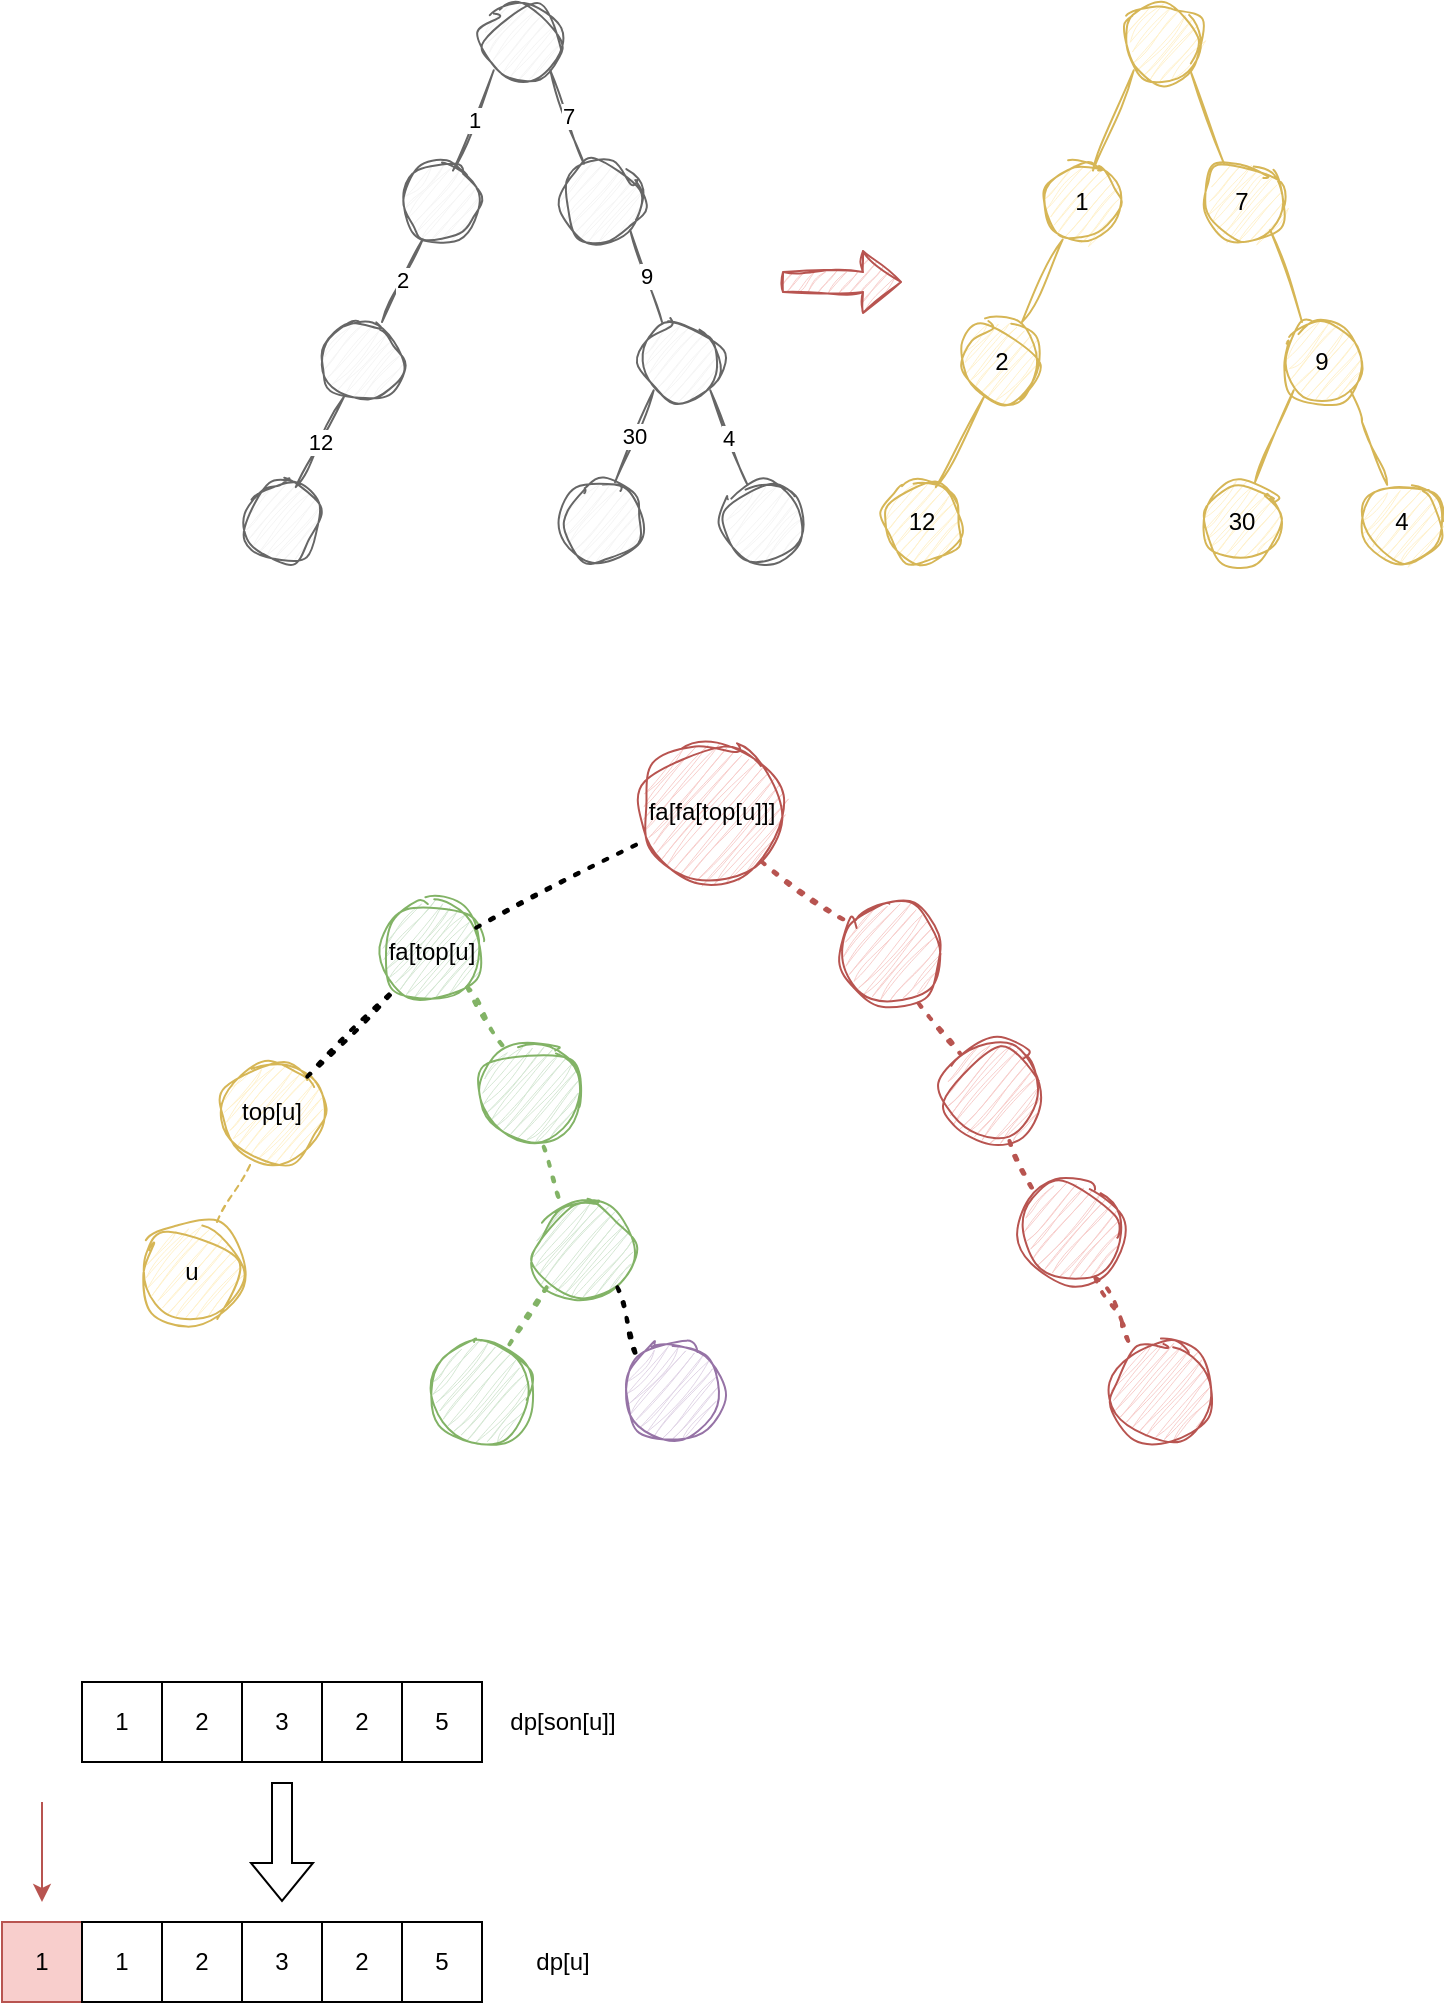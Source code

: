 <mxfile version="26.0.4">
  <diagram name="第 1 页" id="Zpbtb6DetR6FBaemdAR8">
    <mxGraphModel dx="658" dy="453" grid="1" gridSize="10" guides="1" tooltips="1" connect="1" arrows="1" fold="1" page="1" pageScale="1" pageWidth="827" pageHeight="1169" math="0" shadow="0">
      <root>
        <mxCell id="0" />
        <mxCell id="1" parent="0" />
        <mxCell id="mcDAlcP-e7JSerg0xwQu-1" value="" style="ellipse;whiteSpace=wrap;html=1;aspect=fixed;sketch=1;curveFitting=1;jiggle=2;shadow=0;fillColor=#f5f5f5;fontColor=#333333;strokeColor=#666666;" parent="1" vertex="1">
          <mxGeometry x="320" y="120" width="40" height="40" as="geometry" />
        </mxCell>
        <mxCell id="mcDAlcP-e7JSerg0xwQu-2" value="" style="ellipse;whiteSpace=wrap;html=1;aspect=fixed;sketch=1;curveFitting=1;jiggle=2;shadow=0;fillColor=#f5f5f5;fontColor=#333333;strokeColor=#666666;" parent="1" vertex="1">
          <mxGeometry x="360" y="200" width="40" height="40" as="geometry" />
        </mxCell>
        <mxCell id="mcDAlcP-e7JSerg0xwQu-3" value="" style="ellipse;whiteSpace=wrap;html=1;aspect=fixed;sketch=1;curveFitting=1;jiggle=2;shadow=0;fillColor=#f5f5f5;fontColor=#333333;strokeColor=#666666;" parent="1" vertex="1">
          <mxGeometry x="280" y="200" width="40" height="40" as="geometry" />
        </mxCell>
        <mxCell id="mcDAlcP-e7JSerg0xwQu-4" value="" style="ellipse;whiteSpace=wrap;html=1;aspect=fixed;sketch=1;curveFitting=1;jiggle=2;shadow=0;fillColor=#f5f5f5;fontColor=#333333;strokeColor=#666666;" parent="1" vertex="1">
          <mxGeometry x="240" y="280" width="40" height="40" as="geometry" />
        </mxCell>
        <mxCell id="mcDAlcP-e7JSerg0xwQu-5" value="" style="ellipse;whiteSpace=wrap;html=1;aspect=fixed;sketch=1;curveFitting=1;jiggle=2;shadow=0;fillColor=#f5f5f5;fontColor=#333333;strokeColor=#666666;" parent="1" vertex="1">
          <mxGeometry x="200" y="360" width="40" height="40" as="geometry" />
        </mxCell>
        <mxCell id="mcDAlcP-e7JSerg0xwQu-6" value="" style="ellipse;whiteSpace=wrap;html=1;aspect=fixed;sketch=1;curveFitting=1;jiggle=2;shadow=0;fillColor=#f5f5f5;fontColor=#333333;strokeColor=#666666;" parent="1" vertex="1">
          <mxGeometry x="400" y="280" width="40" height="40" as="geometry" />
        </mxCell>
        <mxCell id="mcDAlcP-e7JSerg0xwQu-7" value="" style="ellipse;whiteSpace=wrap;html=1;aspect=fixed;sketch=1;curveFitting=1;jiggle=2;shadow=0;fillColor=#f5f5f5;fontColor=#333333;strokeColor=#666666;" parent="1" vertex="1">
          <mxGeometry x="360" y="360" width="40" height="40" as="geometry" />
        </mxCell>
        <mxCell id="mcDAlcP-e7JSerg0xwQu-8" value="" style="ellipse;whiteSpace=wrap;html=1;aspect=fixed;sketch=1;curveFitting=1;jiggle=2;shadow=0;fillColor=#f5f5f5;fontColor=#333333;strokeColor=#666666;" parent="1" vertex="1">
          <mxGeometry x="440" y="360" width="40" height="40" as="geometry" />
        </mxCell>
        <mxCell id="mcDAlcP-e7JSerg0xwQu-10" value="1" style="endArrow=none;html=1;rounded=0;entryX=0;entryY=1;entryDx=0;entryDy=0;exitX=0.637;exitY=0.107;exitDx=0;exitDy=0;exitPerimeter=0;sketch=1;curveFitting=1;jiggle=2;fillColor=#f5f5f5;strokeColor=#666666;" parent="1" source="mcDAlcP-e7JSerg0xwQu-3" target="mcDAlcP-e7JSerg0xwQu-1" edge="1">
          <mxGeometry width="50" height="50" relative="1" as="geometry">
            <mxPoint x="390" y="250" as="sourcePoint" />
            <mxPoint x="440" y="200" as="targetPoint" />
          </mxGeometry>
        </mxCell>
        <mxCell id="mcDAlcP-e7JSerg0xwQu-11" value="7" style="endArrow=none;html=1;rounded=0;entryX=1;entryY=1;entryDx=0;entryDy=0;exitX=0.275;exitY=0.021;exitDx=0;exitDy=0;exitPerimeter=0;sketch=1;curveFitting=1;jiggle=2;fillColor=#f5f5f5;strokeColor=#666666;" parent="1" source="mcDAlcP-e7JSerg0xwQu-2" target="mcDAlcP-e7JSerg0xwQu-1" edge="1">
          <mxGeometry width="50" height="50" relative="1" as="geometry">
            <mxPoint x="315" y="214" as="sourcePoint" />
            <mxPoint x="336" y="164" as="targetPoint" />
          </mxGeometry>
        </mxCell>
        <mxCell id="mcDAlcP-e7JSerg0xwQu-12" value="2" style="endArrow=none;html=1;rounded=0;entryX=0.258;entryY=0.969;entryDx=0;entryDy=0;exitX=0.75;exitY=0;exitDx=0;exitDy=0;exitPerimeter=0;sketch=1;curveFitting=1;jiggle=2;entryPerimeter=0;fillColor=#f5f5f5;strokeColor=#666666;" parent="1" source="mcDAlcP-e7JSerg0xwQu-4" target="mcDAlcP-e7JSerg0xwQu-3" edge="1">
          <mxGeometry width="50" height="50" relative="1" as="geometry">
            <mxPoint x="325" y="224" as="sourcePoint" />
            <mxPoint x="346" y="174" as="targetPoint" />
          </mxGeometry>
        </mxCell>
        <mxCell id="mcDAlcP-e7JSerg0xwQu-13" value="12" style="endArrow=none;html=1;rounded=0;entryX=0.275;entryY=0.934;entryDx=0;entryDy=0;exitX=0.672;exitY=0.064;exitDx=0;exitDy=0;exitPerimeter=0;sketch=1;curveFitting=1;jiggle=2;entryPerimeter=0;fillColor=#f5f5f5;strokeColor=#666666;" parent="1" source="mcDAlcP-e7JSerg0xwQu-5" target="mcDAlcP-e7JSerg0xwQu-4" edge="1">
          <mxGeometry width="50" height="50" relative="1" as="geometry">
            <mxPoint x="335" y="234" as="sourcePoint" />
            <mxPoint x="356" y="184" as="targetPoint" />
          </mxGeometry>
        </mxCell>
        <mxCell id="mcDAlcP-e7JSerg0xwQu-14" value="9" style="endArrow=none;html=1;rounded=0;entryX=1;entryY=1;entryDx=0;entryDy=0;exitX=0.25;exitY=0;exitDx=0;exitDy=0;exitPerimeter=0;sketch=1;curveFitting=1;jiggle=2;fillColor=#f5f5f5;strokeColor=#666666;" parent="1" source="mcDAlcP-e7JSerg0xwQu-6" target="mcDAlcP-e7JSerg0xwQu-2" edge="1">
          <mxGeometry width="50" height="50" relative="1" as="geometry">
            <mxPoint x="345" y="244" as="sourcePoint" />
            <mxPoint x="366" y="194" as="targetPoint" />
          </mxGeometry>
        </mxCell>
        <mxCell id="mcDAlcP-e7JSerg0xwQu-15" value="30" style="endArrow=none;html=1;rounded=0;entryX=0;entryY=1;entryDx=0;entryDy=0;exitX=0.663;exitY=0.003;exitDx=0;exitDy=0;exitPerimeter=0;sketch=1;curveFitting=1;jiggle=2;fillColor=#f5f5f5;strokeColor=#666666;" parent="1" source="mcDAlcP-e7JSerg0xwQu-7" target="mcDAlcP-e7JSerg0xwQu-6" edge="1">
          <mxGeometry width="50" height="50" relative="1" as="geometry">
            <mxPoint x="355" y="254" as="sourcePoint" />
            <mxPoint x="376" y="204" as="targetPoint" />
          </mxGeometry>
        </mxCell>
        <mxCell id="mcDAlcP-e7JSerg0xwQu-16" value="4" style="endArrow=none;html=1;rounded=0;entryX=1;entryY=1;entryDx=0;entryDy=0;sketch=1;curveFitting=1;jiggle=2;fillColor=#f5f5f5;strokeColor=#666666;" parent="1" source="mcDAlcP-e7JSerg0xwQu-8" target="mcDAlcP-e7JSerg0xwQu-6" edge="1">
          <mxGeometry width="50" height="50" relative="1" as="geometry">
            <mxPoint x="365" y="264" as="sourcePoint" />
            <mxPoint x="386" y="214" as="targetPoint" />
          </mxGeometry>
        </mxCell>
        <mxCell id="mcDAlcP-e7JSerg0xwQu-17" value="" style="ellipse;whiteSpace=wrap;html=1;aspect=fixed;sketch=1;curveFitting=1;jiggle=2;shadow=0;fillColor=#fff2cc;strokeColor=#d6b656;" parent="1" vertex="1">
          <mxGeometry x="640" y="120" width="40" height="40" as="geometry" />
        </mxCell>
        <mxCell id="mcDAlcP-e7JSerg0xwQu-18" value="7" style="ellipse;whiteSpace=wrap;html=1;aspect=fixed;sketch=1;curveFitting=1;jiggle=2;shadow=0;fillColor=#fff2cc;strokeColor=#d6b656;" parent="1" vertex="1">
          <mxGeometry x="680" y="200" width="40" height="40" as="geometry" />
        </mxCell>
        <mxCell id="mcDAlcP-e7JSerg0xwQu-19" value="1" style="ellipse;whiteSpace=wrap;html=1;aspect=fixed;sketch=1;curveFitting=1;jiggle=2;shadow=0;fillColor=#fff2cc;strokeColor=#d6b656;" parent="1" vertex="1">
          <mxGeometry x="600" y="200" width="40" height="40" as="geometry" />
        </mxCell>
        <mxCell id="mcDAlcP-e7JSerg0xwQu-20" value="2" style="ellipse;whiteSpace=wrap;html=1;aspect=fixed;sketch=1;curveFitting=1;jiggle=2;shadow=0;fillColor=#fff2cc;strokeColor=#d6b656;" parent="1" vertex="1">
          <mxGeometry x="560" y="280" width="40" height="40" as="geometry" />
        </mxCell>
        <mxCell id="mcDAlcP-e7JSerg0xwQu-21" value="12" style="ellipse;whiteSpace=wrap;html=1;aspect=fixed;sketch=1;curveFitting=1;jiggle=2;shadow=0;fillColor=#fff2cc;strokeColor=#d6b656;" parent="1" vertex="1">
          <mxGeometry x="520" y="360" width="40" height="40" as="geometry" />
        </mxCell>
        <mxCell id="mcDAlcP-e7JSerg0xwQu-22" value="9" style="ellipse;whiteSpace=wrap;html=1;aspect=fixed;sketch=1;curveFitting=1;jiggle=2;shadow=0;fillColor=#fff2cc;strokeColor=#d6b656;" parent="1" vertex="1">
          <mxGeometry x="720" y="280" width="40" height="40" as="geometry" />
        </mxCell>
        <mxCell id="mcDAlcP-e7JSerg0xwQu-23" value="30" style="ellipse;whiteSpace=wrap;html=1;aspect=fixed;sketch=1;curveFitting=1;jiggle=2;shadow=0;fillColor=#fff2cc;strokeColor=#d6b656;" parent="1" vertex="1">
          <mxGeometry x="680" y="360" width="40" height="40" as="geometry" />
        </mxCell>
        <mxCell id="mcDAlcP-e7JSerg0xwQu-24" value="4" style="ellipse;whiteSpace=wrap;html=1;aspect=fixed;sketch=1;curveFitting=1;jiggle=2;shadow=0;fillColor=#fff2cc;strokeColor=#d6b656;" parent="1" vertex="1">
          <mxGeometry x="760" y="360" width="40" height="40" as="geometry" />
        </mxCell>
        <mxCell id="mcDAlcP-e7JSerg0xwQu-25" value="" style="endArrow=none;html=1;rounded=0;entryX=0;entryY=1;entryDx=0;entryDy=0;exitX=0.637;exitY=0.107;exitDx=0;exitDy=0;exitPerimeter=0;sketch=1;curveFitting=1;jiggle=2;fillColor=#fff2cc;strokeColor=#d6b656;" parent="1" source="mcDAlcP-e7JSerg0xwQu-19" target="mcDAlcP-e7JSerg0xwQu-17" edge="1">
          <mxGeometry width="50" height="50" relative="1" as="geometry">
            <mxPoint x="710" y="250" as="sourcePoint" />
            <mxPoint x="760" y="200" as="targetPoint" />
          </mxGeometry>
        </mxCell>
        <mxCell id="mcDAlcP-e7JSerg0xwQu-26" value="" style="endArrow=none;html=1;rounded=0;entryX=1;entryY=1;entryDx=0;entryDy=0;exitX=0.275;exitY=0.021;exitDx=0;exitDy=0;exitPerimeter=0;sketch=1;curveFitting=1;jiggle=2;fillColor=#fff2cc;strokeColor=#d6b656;" parent="1" source="mcDAlcP-e7JSerg0xwQu-18" target="mcDAlcP-e7JSerg0xwQu-17" edge="1">
          <mxGeometry width="50" height="50" relative="1" as="geometry">
            <mxPoint x="635" y="214" as="sourcePoint" />
            <mxPoint x="656" y="164" as="targetPoint" />
          </mxGeometry>
        </mxCell>
        <mxCell id="mcDAlcP-e7JSerg0xwQu-27" value="" style="endArrow=none;html=1;rounded=0;entryX=0.258;entryY=0.969;entryDx=0;entryDy=0;exitX=0.75;exitY=0;exitDx=0;exitDy=0;exitPerimeter=0;sketch=1;curveFitting=1;jiggle=2;entryPerimeter=0;fillColor=#fff2cc;strokeColor=#d6b656;" parent="1" source="mcDAlcP-e7JSerg0xwQu-20" target="mcDAlcP-e7JSerg0xwQu-19" edge="1">
          <mxGeometry width="50" height="50" relative="1" as="geometry">
            <mxPoint x="645" y="224" as="sourcePoint" />
            <mxPoint x="666" y="174" as="targetPoint" />
          </mxGeometry>
        </mxCell>
        <mxCell id="mcDAlcP-e7JSerg0xwQu-28" value="" style="endArrow=none;html=1;rounded=0;entryX=0.275;entryY=0.934;entryDx=0;entryDy=0;exitX=0.672;exitY=0.064;exitDx=0;exitDy=0;exitPerimeter=0;sketch=1;curveFitting=1;jiggle=2;entryPerimeter=0;fillColor=#fff2cc;strokeColor=#d6b656;" parent="1" source="mcDAlcP-e7JSerg0xwQu-21" target="mcDAlcP-e7JSerg0xwQu-20" edge="1">
          <mxGeometry x="0.018" y="-1" width="50" height="50" relative="1" as="geometry">
            <mxPoint x="655" y="234" as="sourcePoint" />
            <mxPoint x="676" y="184" as="targetPoint" />
            <mxPoint as="offset" />
          </mxGeometry>
        </mxCell>
        <mxCell id="mcDAlcP-e7JSerg0xwQu-29" value="" style="endArrow=none;html=1;rounded=0;entryX=1;entryY=1;entryDx=0;entryDy=0;exitX=0.25;exitY=0;exitDx=0;exitDy=0;exitPerimeter=0;sketch=1;curveFitting=1;jiggle=2;fillColor=#fff2cc;strokeColor=#d6b656;" parent="1" source="mcDAlcP-e7JSerg0xwQu-22" target="mcDAlcP-e7JSerg0xwQu-18" edge="1">
          <mxGeometry width="50" height="50" relative="1" as="geometry">
            <mxPoint x="665" y="244" as="sourcePoint" />
            <mxPoint x="686" y="194" as="targetPoint" />
          </mxGeometry>
        </mxCell>
        <mxCell id="mcDAlcP-e7JSerg0xwQu-30" value="" style="endArrow=none;html=1;rounded=0;entryX=0;entryY=1;entryDx=0;entryDy=0;exitX=0.663;exitY=0.003;exitDx=0;exitDy=0;exitPerimeter=0;sketch=1;curveFitting=1;jiggle=2;fillColor=#fff2cc;strokeColor=#d6b656;" parent="1" source="mcDAlcP-e7JSerg0xwQu-23" target="mcDAlcP-e7JSerg0xwQu-22" edge="1">
          <mxGeometry width="50" height="50" relative="1" as="geometry">
            <mxPoint x="675" y="254" as="sourcePoint" />
            <mxPoint x="696" y="204" as="targetPoint" />
          </mxGeometry>
        </mxCell>
        <mxCell id="mcDAlcP-e7JSerg0xwQu-31" value="" style="endArrow=none;html=1;rounded=0;entryX=1;entryY=1;entryDx=0;entryDy=0;sketch=1;curveFitting=1;jiggle=2;fillColor=#fff2cc;strokeColor=#d6b656;" parent="1" source="mcDAlcP-e7JSerg0xwQu-24" target="mcDAlcP-e7JSerg0xwQu-22" edge="1">
          <mxGeometry width="50" height="50" relative="1" as="geometry">
            <mxPoint x="685" y="264" as="sourcePoint" />
            <mxPoint x="706" y="214" as="targetPoint" />
            <Array as="points">
              <mxPoint x="760" y="330" />
            </Array>
          </mxGeometry>
        </mxCell>
        <mxCell id="mcDAlcP-e7JSerg0xwQu-33" value="" style="shape=flexArrow;endArrow=classic;html=1;rounded=0;fillColor=#f8cecc;strokeColor=#b85450;sketch=1;curveFitting=1;jiggle=2;" parent="1" edge="1">
          <mxGeometry width="50" height="50" relative="1" as="geometry">
            <mxPoint x="470" y="260" as="sourcePoint" />
            <mxPoint x="530" y="260" as="targetPoint" />
          </mxGeometry>
        </mxCell>
        <mxCell id="mcDAlcP-e7JSerg0xwQu-34" value="u" style="ellipse;whiteSpace=wrap;html=1;aspect=fixed;sketch=1;curveFitting=1;jiggle=2;fillColor=#fff2cc;strokeColor=#d6b656;" parent="1" vertex="1">
          <mxGeometry x="150" y="730" width="50" height="50" as="geometry" />
        </mxCell>
        <mxCell id="mcDAlcP-e7JSerg0xwQu-35" value="top[u]" style="ellipse;whiteSpace=wrap;html=1;aspect=fixed;sketch=1;curveFitting=1;jiggle=2;fillColor=#fff2cc;strokeColor=#d6b656;" parent="1" vertex="1">
          <mxGeometry x="190" y="650" width="50" height="50" as="geometry" />
        </mxCell>
        <mxCell id="mcDAlcP-e7JSerg0xwQu-36" value="" style="endArrow=none;dashed=1;html=1;rounded=0;exitX=0.75;exitY=0;exitDx=0;exitDy=0;exitPerimeter=0;entryX=0.281;entryY=1.029;entryDx=0;entryDy=0;entryPerimeter=0;sketch=1;curveFitting=1;jiggle=2;fillColor=#fff2cc;strokeColor=#d6b656;" parent="1" source="mcDAlcP-e7JSerg0xwQu-34" target="mcDAlcP-e7JSerg0xwQu-35" edge="1">
          <mxGeometry width="50" height="50" relative="1" as="geometry">
            <mxPoint x="450" y="560" as="sourcePoint" />
            <mxPoint x="500" y="510" as="targetPoint" />
          </mxGeometry>
        </mxCell>
        <mxCell id="mcDAlcP-e7JSerg0xwQu-38" value="fa[top[u]" style="ellipse;whiteSpace=wrap;html=1;aspect=fixed;sketch=1;curveFitting=1;jiggle=2;fillColor=#d5e8d4;strokeColor=#82b366;" parent="1" vertex="1">
          <mxGeometry x="270" y="570" width="50" height="50" as="geometry" />
        </mxCell>
        <mxCell id="mcDAlcP-e7JSerg0xwQu-39" value="" style="endArrow=none;dashed=1;html=1;dashPattern=1 3;strokeWidth=2;rounded=0;exitX=1;exitY=0;exitDx=0;exitDy=0;sketch=1;curveFitting=1;jiggle=2;" parent="1" source="mcDAlcP-e7JSerg0xwQu-35" target="mcDAlcP-e7JSerg0xwQu-38" edge="1">
          <mxGeometry width="50" height="50" relative="1" as="geometry">
            <mxPoint x="450" y="560" as="sourcePoint" />
            <mxPoint x="500" y="510" as="targetPoint" />
          </mxGeometry>
        </mxCell>
        <mxCell id="mcDAlcP-e7JSerg0xwQu-41" value="" style="ellipse;whiteSpace=wrap;html=1;aspect=fixed;sketch=1;curveFitting=1;jiggle=2;fillColor=#d5e8d4;strokeColor=#82b366;" parent="1" vertex="1">
          <mxGeometry x="320" y="640" width="50" height="50" as="geometry" />
        </mxCell>
        <mxCell id="mcDAlcP-e7JSerg0xwQu-42" value="" style="ellipse;whiteSpace=wrap;html=1;aspect=fixed;sketch=1;curveFitting=1;jiggle=2;fillColor=#d5e8d4;strokeColor=#82b366;" parent="1" vertex="1">
          <mxGeometry x="345" y="720" width="50" height="50" as="geometry" />
        </mxCell>
        <mxCell id="mcDAlcP-e7JSerg0xwQu-43" value="" style="ellipse;whiteSpace=wrap;html=1;aspect=fixed;sketch=1;curveFitting=1;jiggle=2;fillColor=#d5e8d4;strokeColor=#82b366;" parent="1" vertex="1">
          <mxGeometry x="295" y="790" width="50" height="50" as="geometry" />
        </mxCell>
        <mxCell id="mcDAlcP-e7JSerg0xwQu-44" value="" style="ellipse;whiteSpace=wrap;html=1;aspect=fixed;sketch=1;curveFitting=1;jiggle=2;fillColor=#e1d5e7;strokeColor=#9673a6;" parent="1" vertex="1">
          <mxGeometry x="390" y="790" width="50" height="50" as="geometry" />
        </mxCell>
        <mxCell id="mcDAlcP-e7JSerg0xwQu-45" value="" style="endArrow=none;dashed=1;html=1;dashPattern=1 3;strokeWidth=2;rounded=0;exitX=1;exitY=1;exitDx=0;exitDy=0;sketch=1;curveFitting=1;jiggle=2;fillColor=#d5e8d4;strokeColor=#82b366;" parent="1" source="mcDAlcP-e7JSerg0xwQu-38" target="mcDAlcP-e7JSerg0xwQu-41" edge="1">
          <mxGeometry width="50" height="50" relative="1" as="geometry">
            <mxPoint x="450" y="730" as="sourcePoint" />
            <mxPoint x="500" y="680" as="targetPoint" />
          </mxGeometry>
        </mxCell>
        <mxCell id="mcDAlcP-e7JSerg0xwQu-46" value="" style="endArrow=none;dashed=1;html=1;dashPattern=1 3;strokeWidth=2;rounded=0;exitX=0.617;exitY=1.048;exitDx=0;exitDy=0;sketch=1;curveFitting=1;jiggle=2;exitPerimeter=0;entryX=0.283;entryY=0.015;entryDx=0;entryDy=0;entryPerimeter=0;fillColor=#d5e8d4;strokeColor=#82b366;" parent="1" source="mcDAlcP-e7JSerg0xwQu-41" target="mcDAlcP-e7JSerg0xwQu-42" edge="1">
          <mxGeometry width="50" height="50" relative="1" as="geometry">
            <mxPoint x="323" y="623" as="sourcePoint" />
            <mxPoint x="342" y="654" as="targetPoint" />
          </mxGeometry>
        </mxCell>
        <mxCell id="mcDAlcP-e7JSerg0xwQu-47" value="" style="endArrow=none;dashed=1;html=1;dashPattern=1 3;strokeWidth=2;rounded=0;exitX=0.775;exitY=0.023;exitDx=0;exitDy=0;sketch=1;curveFitting=1;jiggle=2;exitPerimeter=0;entryX=0;entryY=1;entryDx=0;entryDy=0;fillColor=#d5e8d4;strokeColor=#82b366;" parent="1" source="mcDAlcP-e7JSerg0xwQu-43" target="mcDAlcP-e7JSerg0xwQu-42" edge="1">
          <mxGeometry width="50" height="50" relative="1" as="geometry">
            <mxPoint x="333" y="633" as="sourcePoint" />
            <mxPoint x="352" y="664" as="targetPoint" />
          </mxGeometry>
        </mxCell>
        <mxCell id="mcDAlcP-e7JSerg0xwQu-48" value="" style="endArrow=none;dashed=1;html=1;dashPattern=1 3;strokeWidth=2;rounded=0;exitX=1;exitY=1;exitDx=0;exitDy=0;sketch=1;curveFitting=1;jiggle=2;entryX=0;entryY=0;entryDx=0;entryDy=0;" parent="1" source="mcDAlcP-e7JSerg0xwQu-42" target="mcDAlcP-e7JSerg0xwQu-44" edge="1">
          <mxGeometry width="50" height="50" relative="1" as="geometry">
            <mxPoint x="343" y="643" as="sourcePoint" />
            <mxPoint x="362" y="674" as="targetPoint" />
          </mxGeometry>
        </mxCell>
        <mxCell id="mcDAlcP-e7JSerg0xwQu-49" value="fa[fa[top[u]]]" style="ellipse;whiteSpace=wrap;html=1;aspect=fixed;sketch=1;curveFitting=1;jiggle=2;fillColor=#f8cecc;strokeColor=#b85450;" parent="1" vertex="1">
          <mxGeometry x="400" y="490" width="70" height="70" as="geometry" />
        </mxCell>
        <mxCell id="mcDAlcP-e7JSerg0xwQu-50" value="" style="endArrow=none;dashed=1;html=1;dashPattern=1 3;strokeWidth=2;rounded=0;exitX=0.942;exitY=0.257;exitDx=0;exitDy=0;sketch=1;curveFitting=1;jiggle=2;entryX=0;entryY=0.714;entryDx=0;entryDy=0;entryPerimeter=0;exitPerimeter=0;" parent="1" source="mcDAlcP-e7JSerg0xwQu-38" target="mcDAlcP-e7JSerg0xwQu-49" edge="1">
          <mxGeometry width="50" height="50" relative="1" as="geometry">
            <mxPoint x="243" y="667" as="sourcePoint" />
            <mxPoint x="287" y="623" as="targetPoint" />
          </mxGeometry>
        </mxCell>
        <mxCell id="mcDAlcP-e7JSerg0xwQu-51" value="" style="ellipse;whiteSpace=wrap;html=1;aspect=fixed;sketch=1;curveFitting=1;jiggle=2;fillColor=#f8cecc;strokeColor=#b85450;" parent="1" vertex="1">
          <mxGeometry x="500" y="570" width="50" height="50" as="geometry" />
        </mxCell>
        <mxCell id="mcDAlcP-e7JSerg0xwQu-52" value="" style="ellipse;whiteSpace=wrap;html=1;aspect=fixed;sketch=1;curveFitting=1;jiggle=2;fillColor=#f8cecc;strokeColor=#b85450;" parent="1" vertex="1">
          <mxGeometry x="550" y="640" width="50" height="50" as="geometry" />
        </mxCell>
        <mxCell id="mcDAlcP-e7JSerg0xwQu-53" value="" style="ellipse;whiteSpace=wrap;html=1;aspect=fixed;sketch=1;curveFitting=1;jiggle=2;fillColor=#f8cecc;strokeColor=#b85450;" parent="1" vertex="1">
          <mxGeometry x="590" y="710" width="50" height="50" as="geometry" />
        </mxCell>
        <mxCell id="mcDAlcP-e7JSerg0xwQu-54" value="" style="ellipse;whiteSpace=wrap;html=1;aspect=fixed;sketch=1;curveFitting=1;jiggle=2;fillColor=#f8cecc;strokeColor=#b85450;" parent="1" vertex="1">
          <mxGeometry x="635" y="790" width="50" height="50" as="geometry" />
        </mxCell>
        <mxCell id="mcDAlcP-e7JSerg0xwQu-56" value="" style="endArrow=none;dashed=1;html=1;dashPattern=1 3;strokeWidth=2;rounded=0;exitX=1;exitY=1;exitDx=0;exitDy=0;sketch=1;curveFitting=1;jiggle=2;fillColor=#f8cecc;strokeColor=#b85450;" parent="1" source="mcDAlcP-e7JSerg0xwQu-49" target="mcDAlcP-e7JSerg0xwQu-51" edge="1">
          <mxGeometry width="50" height="50" relative="1" as="geometry">
            <mxPoint x="361" y="702" as="sourcePoint" />
            <mxPoint x="369" y="731" as="targetPoint" />
          </mxGeometry>
        </mxCell>
        <mxCell id="mcDAlcP-e7JSerg0xwQu-57" value="" style="endArrow=none;dashed=1;html=1;dashPattern=1 3;strokeWidth=2;rounded=0;exitX=0.767;exitY=1.015;exitDx=0;exitDy=0;sketch=1;curveFitting=1;jiggle=2;fillColor=#f8cecc;strokeColor=#b85450;exitPerimeter=0;" parent="1" source="mcDAlcP-e7JSerg0xwQu-51" target="mcDAlcP-e7JSerg0xwQu-52" edge="1">
          <mxGeometry width="50" height="50" relative="1" as="geometry">
            <mxPoint x="470" y="560" as="sourcePoint" />
            <mxPoint x="514" y="591" as="targetPoint" />
          </mxGeometry>
        </mxCell>
        <mxCell id="mcDAlcP-e7JSerg0xwQu-58" value="" style="endArrow=none;dashed=1;html=1;dashPattern=1 3;strokeWidth=2;rounded=0;exitX=0.675;exitY=0.99;exitDx=0;exitDy=0;sketch=1;curveFitting=1;jiggle=2;fillColor=#f8cecc;strokeColor=#b85450;entryX=0;entryY=0;entryDx=0;entryDy=0;exitPerimeter=0;" parent="1" source="mcDAlcP-e7JSerg0xwQu-52" target="mcDAlcP-e7JSerg0xwQu-53" edge="1">
          <mxGeometry width="50" height="50" relative="1" as="geometry">
            <mxPoint x="480" y="570" as="sourcePoint" />
            <mxPoint x="524" y="601" as="targetPoint" />
          </mxGeometry>
        </mxCell>
        <mxCell id="mcDAlcP-e7JSerg0xwQu-59" value="" style="endArrow=none;dashed=1;html=1;dashPattern=1 3;strokeWidth=2;rounded=0;exitX=0.733;exitY=0.957;exitDx=0;exitDy=0;sketch=1;curveFitting=1;jiggle=2;fillColor=#f8cecc;strokeColor=#b85450;entryX=0.183;entryY=0.032;entryDx=0;entryDy=0;entryPerimeter=0;exitPerimeter=0;" parent="1" source="mcDAlcP-e7JSerg0xwQu-53" target="mcDAlcP-e7JSerg0xwQu-54" edge="1">
          <mxGeometry width="50" height="50" relative="1" as="geometry">
            <mxPoint x="490" y="580" as="sourcePoint" />
            <mxPoint x="534" y="611" as="targetPoint" />
            <Array as="points">
              <mxPoint x="640" y="780" />
            </Array>
          </mxGeometry>
        </mxCell>
        <mxCell id="GFeGEaMuqH5z5WErgn3u-1" value="1" style="rounded=0;whiteSpace=wrap;html=1;" vertex="1" parent="1">
          <mxGeometry x="120" y="960" width="40" height="40" as="geometry" />
        </mxCell>
        <mxCell id="GFeGEaMuqH5z5WErgn3u-5" value="2" style="rounded=0;whiteSpace=wrap;html=1;" vertex="1" parent="1">
          <mxGeometry x="160" y="960" width="40" height="40" as="geometry" />
        </mxCell>
        <mxCell id="GFeGEaMuqH5z5WErgn3u-6" value="3" style="rounded=0;whiteSpace=wrap;html=1;" vertex="1" parent="1">
          <mxGeometry x="200" y="960" width="40" height="40" as="geometry" />
        </mxCell>
        <mxCell id="GFeGEaMuqH5z5WErgn3u-7" value="2" style="rounded=0;whiteSpace=wrap;html=1;" vertex="1" parent="1">
          <mxGeometry x="240" y="960" width="40" height="40" as="geometry" />
        </mxCell>
        <mxCell id="GFeGEaMuqH5z5WErgn3u-8" value="5" style="rounded=0;whiteSpace=wrap;html=1;" vertex="1" parent="1">
          <mxGeometry x="280" y="960" width="40" height="40" as="geometry" />
        </mxCell>
        <mxCell id="GFeGEaMuqH5z5WErgn3u-9" value="dp[son[u]]" style="text;html=1;align=center;verticalAlign=middle;resizable=0;points=[];autosize=1;strokeColor=none;fillColor=none;" vertex="1" parent="1">
          <mxGeometry x="320" y="965" width="80" height="30" as="geometry" />
        </mxCell>
        <mxCell id="GFeGEaMuqH5z5WErgn3u-10" value="1" style="rounded=0;whiteSpace=wrap;html=1;fillColor=#f8cecc;strokeColor=#b85450;" vertex="1" parent="1">
          <mxGeometry x="80" y="1080" width="40" height="40" as="geometry" />
        </mxCell>
        <mxCell id="GFeGEaMuqH5z5WErgn3u-11" value="1" style="rounded=0;whiteSpace=wrap;html=1;" vertex="1" parent="1">
          <mxGeometry x="120" y="1080" width="40" height="40" as="geometry" />
        </mxCell>
        <mxCell id="GFeGEaMuqH5z5WErgn3u-12" value="2" style="rounded=0;whiteSpace=wrap;html=1;" vertex="1" parent="1">
          <mxGeometry x="160" y="1080" width="40" height="40" as="geometry" />
        </mxCell>
        <mxCell id="GFeGEaMuqH5z5WErgn3u-13" value="3" style="rounded=0;whiteSpace=wrap;html=1;" vertex="1" parent="1">
          <mxGeometry x="200" y="1080" width="40" height="40" as="geometry" />
        </mxCell>
        <mxCell id="GFeGEaMuqH5z5WErgn3u-14" value="2" style="rounded=0;whiteSpace=wrap;html=1;" vertex="1" parent="1">
          <mxGeometry x="240" y="1080" width="40" height="40" as="geometry" />
        </mxCell>
        <mxCell id="GFeGEaMuqH5z5WErgn3u-15" value="dp[u]" style="text;html=1;align=center;verticalAlign=middle;resizable=0;points=[];autosize=1;strokeColor=none;fillColor=none;" vertex="1" parent="1">
          <mxGeometry x="335" y="1085" width="50" height="30" as="geometry" />
        </mxCell>
        <mxCell id="GFeGEaMuqH5z5WErgn3u-16" value="5" style="rounded=0;whiteSpace=wrap;html=1;" vertex="1" parent="1">
          <mxGeometry x="280" y="1080" width="40" height="40" as="geometry" />
        </mxCell>
        <mxCell id="GFeGEaMuqH5z5WErgn3u-17" value="" style="shape=flexArrow;endArrow=classic;html=1;rounded=0;" edge="1" parent="1">
          <mxGeometry width="50" height="50" relative="1" as="geometry">
            <mxPoint x="220" y="1010" as="sourcePoint" />
            <mxPoint x="220" y="1070" as="targetPoint" />
          </mxGeometry>
        </mxCell>
        <mxCell id="GFeGEaMuqH5z5WErgn3u-18" value="" style="endArrow=classic;html=1;rounded=0;fillColor=#f8cecc;strokeColor=#b85450;" edge="1" parent="1">
          <mxGeometry width="50" height="50" relative="1" as="geometry">
            <mxPoint x="100" y="1020" as="sourcePoint" />
            <mxPoint x="100" y="1070" as="targetPoint" />
          </mxGeometry>
        </mxCell>
      </root>
    </mxGraphModel>
  </diagram>
</mxfile>
